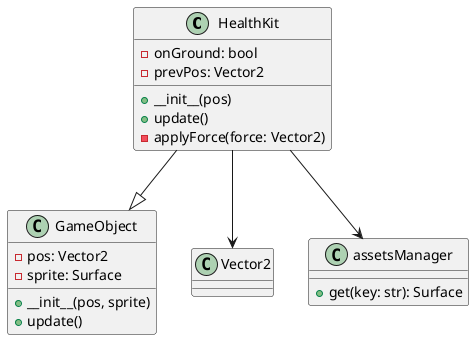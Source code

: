 @startuml HealthKit

class HealthKit {
  - onGround: bool
  - prevPos: Vector2
  + __init__(pos)
  + update()
  - applyForce(force: Vector2)
}

class GameObject {
  - pos: Vector2
  - sprite: Surface
  + __init__(pos, sprite)
  + update()
}

class Vector2 {
}

class assetsManager {
  + get(key: str): Surface
}

HealthKit --|> GameObject
HealthKit --> Vector2
HealthKit --> assetsManager

@enduml